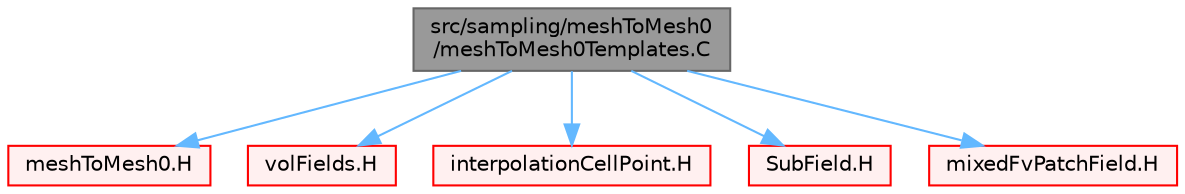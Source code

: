 digraph "src/sampling/meshToMesh0/meshToMesh0Templates.C"
{
 // LATEX_PDF_SIZE
  bgcolor="transparent";
  edge [fontname=Helvetica,fontsize=10,labelfontname=Helvetica,labelfontsize=10];
  node [fontname=Helvetica,fontsize=10,shape=box,height=0.2,width=0.4];
  Node1 [id="Node000001",label="src/sampling/meshToMesh0\l/meshToMesh0Templates.C",height=0.2,width=0.4,color="gray40", fillcolor="grey60", style="filled", fontcolor="black",tooltip=" "];
  Node1 -> Node2 [id="edge1_Node000001_Node000002",color="steelblue1",style="solid",tooltip=" "];
  Node2 [id="Node000002",label="meshToMesh0.H",height=0.2,width=0.4,color="red", fillcolor="#FFF0F0", style="filled",URL="$meshToMesh0_8H.html",tooltip=" "];
  Node1 -> Node346 [id="edge2_Node000001_Node000346",color="steelblue1",style="solid",tooltip=" "];
  Node346 [id="Node000346",label="volFields.H",height=0.2,width=0.4,color="red", fillcolor="#FFF0F0", style="filled",URL="$volFields_8H.html",tooltip=" "];
  Node1 -> Node384 [id="edge3_Node000001_Node000384",color="steelblue1",style="solid",tooltip=" "];
  Node384 [id="Node000384",label="interpolationCellPoint.H",height=0.2,width=0.4,color="red", fillcolor="#FFF0F0", style="filled",URL="$interpolationCellPoint_8H.html",tooltip=" "];
  Node1 -> Node264 [id="edge4_Node000001_Node000264",color="steelblue1",style="solid",tooltip=" "];
  Node264 [id="Node000264",label="SubField.H",height=0.2,width=0.4,color="red", fillcolor="#FFF0F0", style="filled",URL="$SubField_8H.html",tooltip=" "];
  Node1 -> Node421 [id="edge5_Node000001_Node000421",color="steelblue1",style="solid",tooltip=" "];
  Node421 [id="Node000421",label="mixedFvPatchField.H",height=0.2,width=0.4,color="red", fillcolor="#FFF0F0", style="filled",URL="$mixedFvPatchField_8H.html",tooltip=" "];
}
